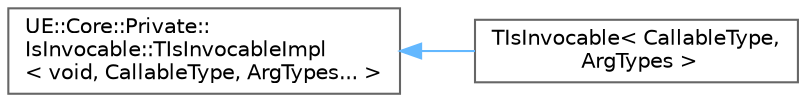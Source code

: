 digraph "Graphical Class Hierarchy"
{
 // INTERACTIVE_SVG=YES
 // LATEX_PDF_SIZE
  bgcolor="transparent";
  edge [fontname=Helvetica,fontsize=10,labelfontname=Helvetica,labelfontsize=10];
  node [fontname=Helvetica,fontsize=10,shape=box,height=0.2,width=0.4];
  rankdir="LR";
  Node0 [id="Node000000",label="UE::Core::Private::\lIsInvocable::TIsInvocableImpl\l\< void, CallableType, ArgTypes... \>",height=0.2,width=0.4,color="grey40", fillcolor="white", style="filled",URL="$d2/dde/structUE_1_1Core_1_1Private_1_1IsInvocable_1_1TIsInvocableImpl.html",tooltip=" "];
  Node0 -> Node1 [id="edge9052_Node000000_Node000001",dir="back",color="steelblue1",style="solid",tooltip=" "];
  Node1 [id="Node000001",label="TIsInvocable\< CallableType,\l ArgTypes \>",height=0.2,width=0.4,color="grey40", fillcolor="white", style="filled",URL="$d6/d5f/structTIsInvocable.html",tooltip="Traits class which tests if an instance of CallableType can be invoked with a list of the arguments o..."];
}
